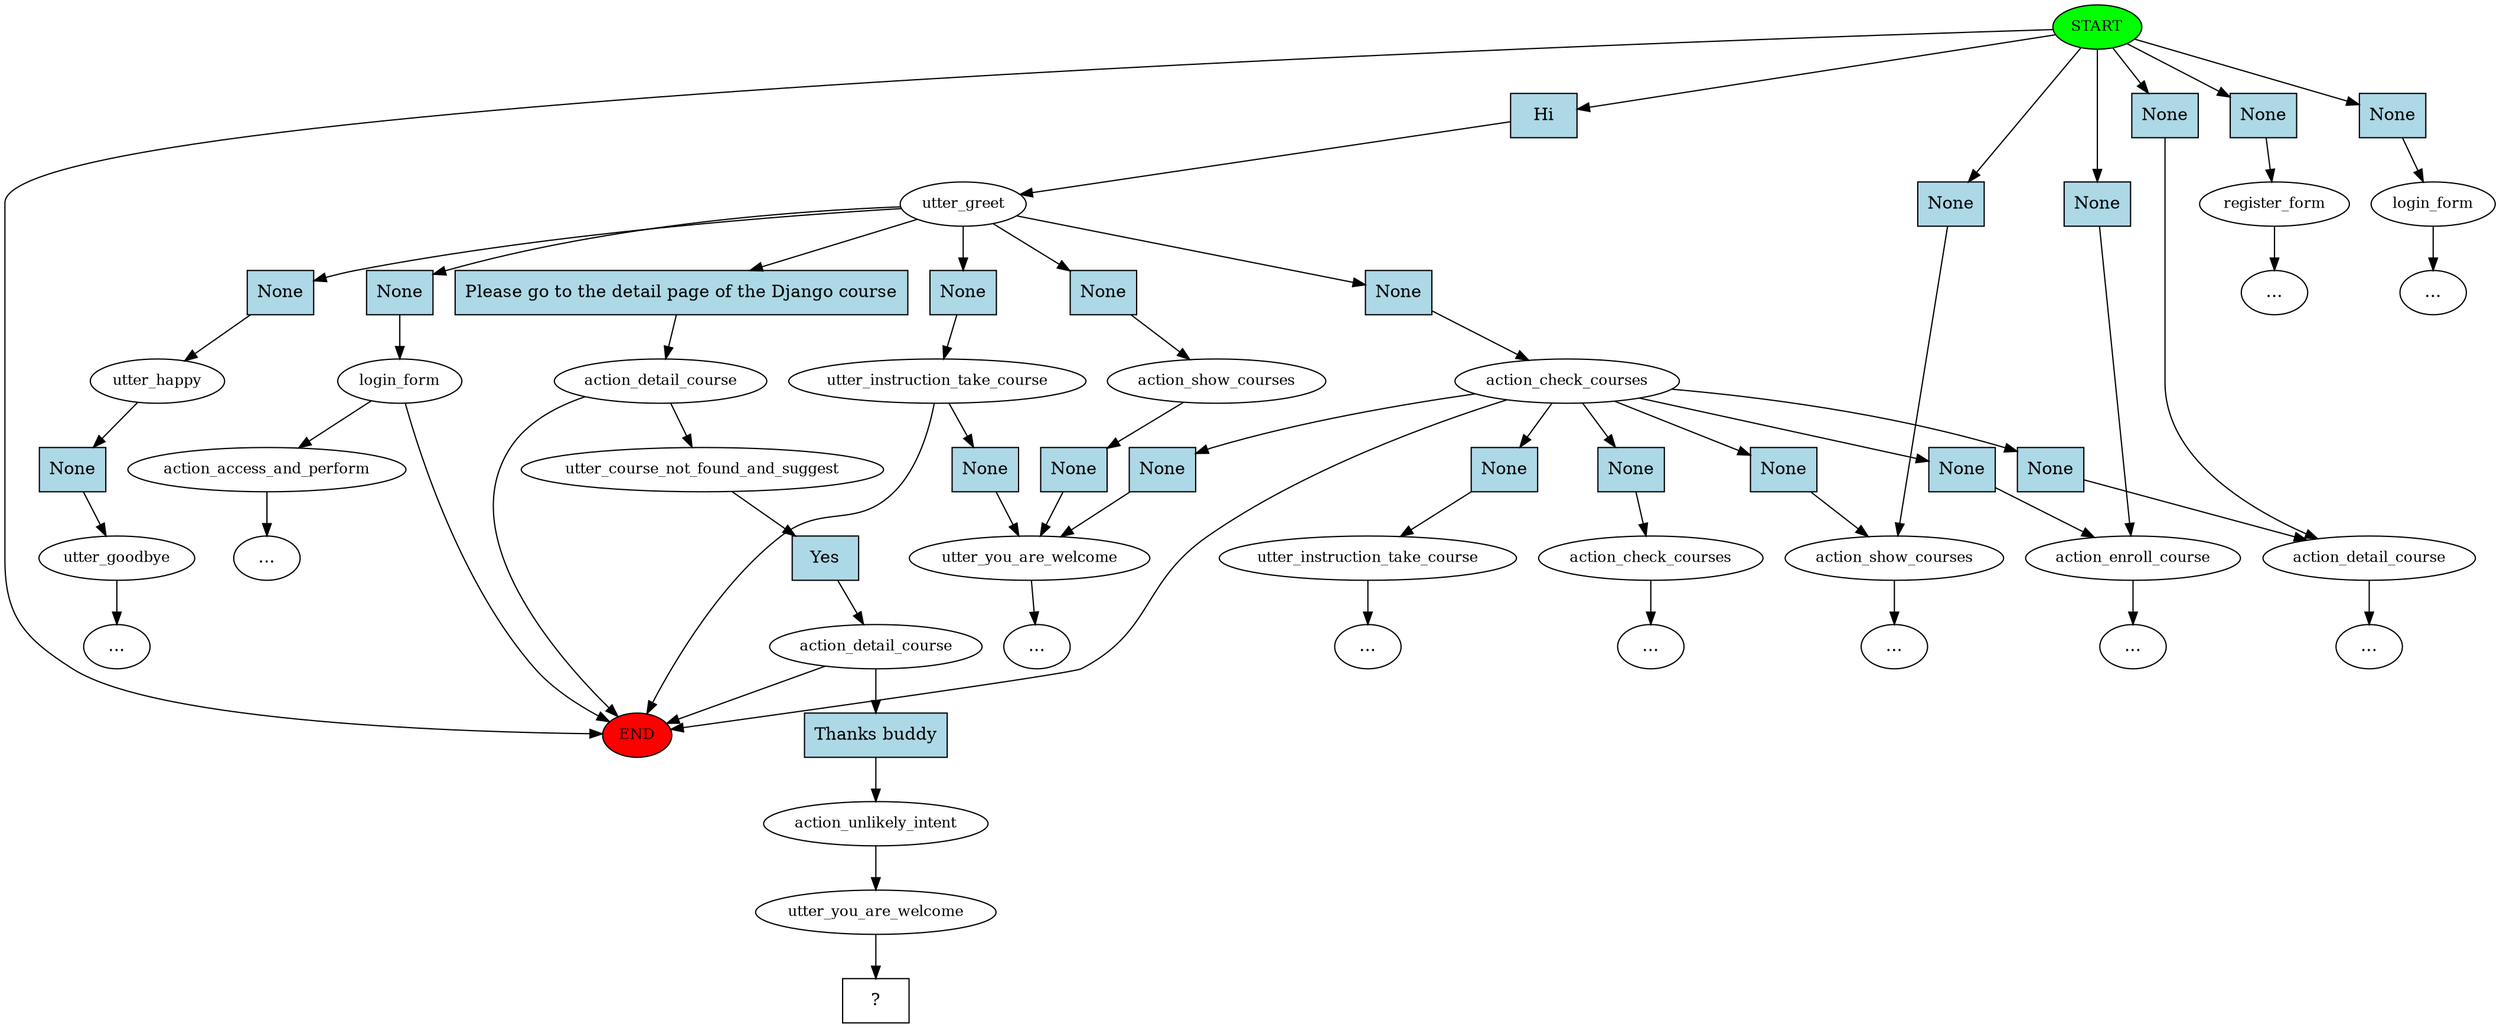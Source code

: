 digraph  {
0 [class="start active", fillcolor=green, fontsize=12, label=START, style=filled];
"-1" [class=end, fillcolor=red, fontsize=12, label=END, style=filled];
1 [class=active, fontsize=12, label=utter_greet];
2 [class="", fontsize=12, label=action_check_courses];
3 [class="", fontsize=12, label=action_show_courses];
5 [class="", fontsize=12, label=utter_happy];
6 [class="", fontsize=12, label=utter_goodbye];
"-4" [class=ellipsis, label="..."];
"-6" [class=ellipsis, label="..."];
11 [class="", fontsize=12, label=action_enroll_course];
"-9" [class=ellipsis, label="..."];
16 [class="", fontsize=12, label=register_form];
"-10" [class=ellipsis, label="..."];
19 [class="", fontsize=12, label=utter_instruction_take_course];
21 [class="", fontsize=12, label=utter_instruction_take_course];
22 [class="", fontsize=12, label=utter_you_are_welcome];
24 [class="", fontsize=12, label=login_form];
25 [class="", fontsize=12, label=login_form];
"-14" [class=ellipsis, label="..."];
"-15" [class=ellipsis, label="..."];
34 [class="", fontsize=12, label=action_access_and_perform];
"-16" [class=ellipsis, label="..."];
37 [class="", fontsize=12, label=action_check_courses];
"-17" [class=ellipsis, label="..."];
38 [class="", fontsize=12, label=action_detail_course];
"-21" [class=ellipsis, label="..."];
49 [class=active, fontsize=12, label=action_detail_course];
52 [class=active, fontsize=12, label=utter_course_not_found_and_suggest];
53 [class=active, fontsize=12, label=action_detail_course];
60 [class="", fontsize=12, label=action_show_courses];
"-23" [class=ellipsis, label="..."];
66 [class=active, fontsize=12, label=action_unlikely_intent];
67 [class=active, fontsize=12, label=utter_you_are_welcome];
68 [class="intent dashed active", label="  ?  ", shape=rect];
69 [class="intent active", fillcolor=lightblue, label=Hi, shape=rect, style=filled];
70 [class=intent, fillcolor=lightblue, label=None, shape=rect, style=filled];
71 [class=intent, fillcolor=lightblue, label=None, shape=rect, style=filled];
72 [class=intent, fillcolor=lightblue, label=None, shape=rect, style=filled];
73 [class=intent, fillcolor=lightblue, label=None, shape=rect, style=filled];
74 [class=intent, fillcolor=lightblue, label=None, shape=rect, style=filled];
75 [class=intent, fillcolor=lightblue, label=None, shape=rect, style=filled];
76 [class=intent, fillcolor=lightblue, label=None, shape=rect, style=filled];
77 [class=intent, fillcolor=lightblue, label=None, shape=rect, style=filled];
78 [class=intent, fillcolor=lightblue, label=None, shape=rect, style=filled];
79 [class="intent active", fillcolor=lightblue, label="Please go to the detail page of the Django course", shape=rect, style=filled];
80 [class=intent, fillcolor=lightblue, label=None, shape=rect, style=filled];
81 [class=intent, fillcolor=lightblue, label=None, shape=rect, style=filled];
82 [class=intent, fillcolor=lightblue, label=None, shape=rect, style=filled];
83 [class=intent, fillcolor=lightblue, label=None, shape=rect, style=filled];
84 [class=intent, fillcolor=lightblue, label=None, shape=rect, style=filled];
85 [class=intent, fillcolor=lightblue, label=None, shape=rect, style=filled];
86 [class=intent, fillcolor=lightblue, label=None, shape=rect, style=filled];
87 [class=intent, fillcolor=lightblue, label=None, shape=rect, style=filled];
88 [class=intent, fillcolor=lightblue, label=None, shape=rect, style=filled];
89 [class="intent active", fillcolor=lightblue, label=Yes, shape=rect, style=filled];
90 [class="intent active", fillcolor=lightblue, label="Thanks buddy", shape=rect, style=filled];
91 [class=intent, fillcolor=lightblue, label=None, shape=rect, style=filled];
0 -> "-1"  [class="", key=NONE, label=""];
0 -> 69  [class=active, key=0];
0 -> 70  [class="", key=0];
0 -> 71  [class="", key=0];
0 -> 72  [class="", key=0];
0 -> 73  [class="", key=0];
0 -> 74  [class="", key=0];
1 -> 75  [class="", key=0];
1 -> 76  [class="", key=0];
1 -> 77  [class="", key=0];
1 -> 78  [class="", key=0];
1 -> 79  [class=active, key=0];
1 -> 80  [class="", key=0];
2 -> "-1"  [class="", key=NONE, label=""];
2 -> 81  [class="", key=0];
2 -> 82  [class="", key=0];
2 -> 83  [class="", key=0];
2 -> 84  [class="", key=0];
2 -> 85  [class="", key=0];
2 -> 86  [class="", key=0];
3 -> "-6"  [class="", key=NONE, label=""];
5 -> 87  [class="", key=0];
6 -> "-4"  [class="", key=NONE, label=""];
11 -> "-9"  [class="", key=NONE, label=""];
16 -> "-10"  [class="", key=NONE, label=""];
19 -> "-14"  [class="", key=NONE, label=""];
21 -> "-1"  [class="", key=NONE, label=""];
21 -> 88  [class="", key=0];
22 -> "-23"  [class="", key=NONE, label=""];
24 -> "-1"  [class="", key=NONE, label=""];
24 -> 34  [class="", key=NONE, label=""];
25 -> "-15"  [class="", key=NONE, label=""];
34 -> "-16"  [class="", key=NONE, label=""];
37 -> "-17"  [class="", key=NONE, label=""];
38 -> "-21"  [class="", key=NONE, label=""];
49 -> "-1"  [class="", key=NONE, label=""];
49 -> 52  [class=active, key=NONE, label=""];
52 -> 89  [class=active, key=0];
53 -> "-1"  [class="", key=NONE, label=""];
53 -> 90  [class=active, key=0];
60 -> 91  [class="", key=0];
66 -> 67  [class=active, key=NONE, label=""];
67 -> 68  [class=active, key=NONE, label=""];
69 -> 1  [class=active, key=0];
70 -> 11  [class="", key=0];
71 -> 16  [class="", key=0];
72 -> 25  [class="", key=0];
73 -> 38  [class="", key=0];
74 -> 3  [class="", key=0];
75 -> 2  [class="", key=0];
76 -> 5  [class="", key=0];
77 -> 21  [class="", key=0];
78 -> 24  [class="", key=0];
79 -> 49  [class=active, key=0];
80 -> 60  [class="", key=0];
81 -> 3  [class="", key=0];
82 -> 19  [class="", key=0];
83 -> 37  [class="", key=0];
84 -> 11  [class="", key=0];
85 -> 22  [class="", key=0];
86 -> 38  [class="", key=0];
87 -> 6  [class="", key=0];
88 -> 22  [class="", key=0];
89 -> 53  [class=active, key=0];
90 -> 66  [class=active, key=0];
91 -> 22  [class="", key=0];
}
